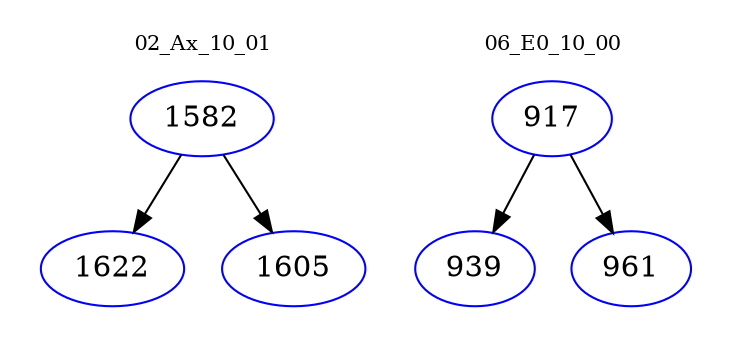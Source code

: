 digraph{
subgraph cluster_0 {
color = white
label = "02_Ax_10_01";
fontsize=10;
T0_1582 [label="1582", color="blue"]
T0_1582 -> T0_1622 [color="black"]
T0_1622 [label="1622", color="blue"]
T0_1582 -> T0_1605 [color="black"]
T0_1605 [label="1605", color="blue"]
}
subgraph cluster_1 {
color = white
label = "06_E0_10_00";
fontsize=10;
T1_917 [label="917", color="blue"]
T1_917 -> T1_939 [color="black"]
T1_939 [label="939", color="blue"]
T1_917 -> T1_961 [color="black"]
T1_961 [label="961", color="blue"]
}
}
